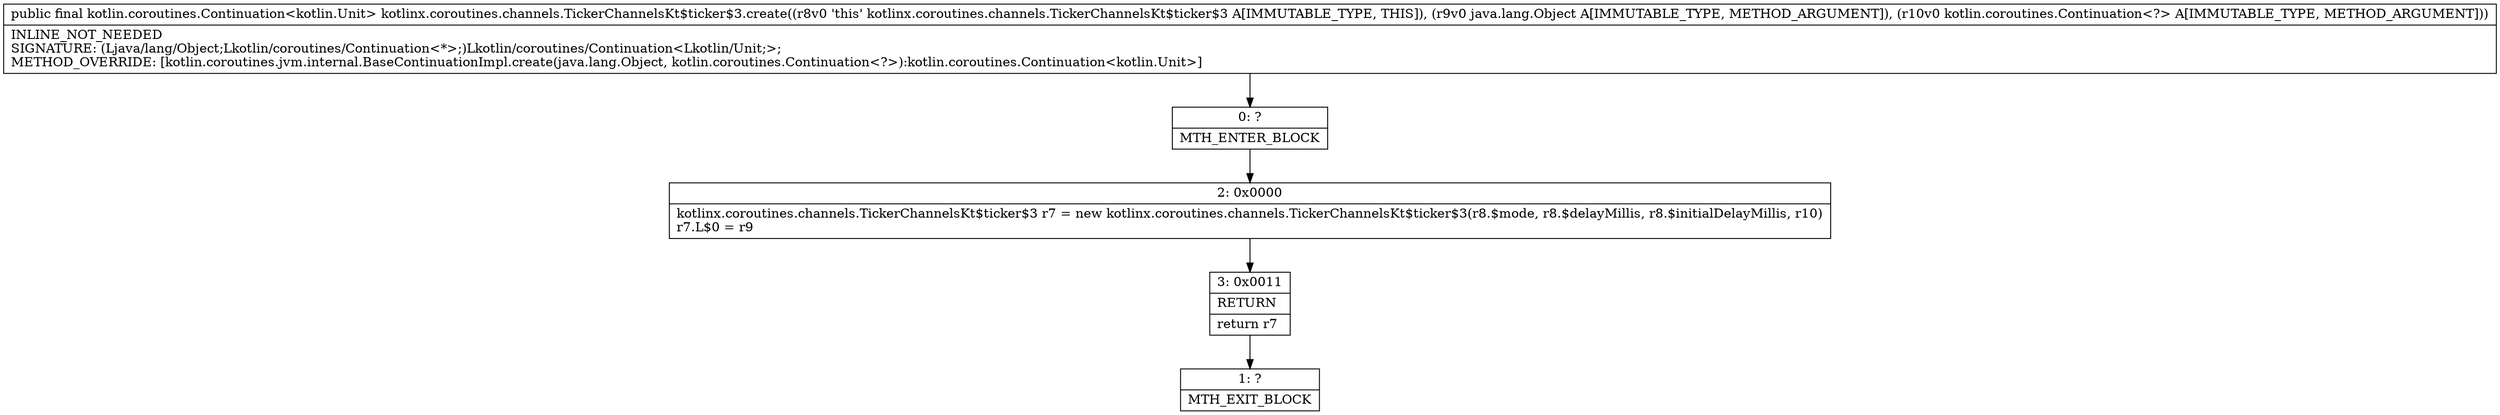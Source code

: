 digraph "CFG forkotlinx.coroutines.channels.TickerChannelsKt$ticker$3.create(Ljava\/lang\/Object;Lkotlin\/coroutines\/Continuation;)Lkotlin\/coroutines\/Continuation;" {
Node_0 [shape=record,label="{0\:\ ?|MTH_ENTER_BLOCK\l}"];
Node_2 [shape=record,label="{2\:\ 0x0000|kotlinx.coroutines.channels.TickerChannelsKt$ticker$3 r7 = new kotlinx.coroutines.channels.TickerChannelsKt$ticker$3(r8.$mode, r8.$delayMillis, r8.$initialDelayMillis, r10)\lr7.L$0 = r9\l}"];
Node_3 [shape=record,label="{3\:\ 0x0011|RETURN\l|return r7\l}"];
Node_1 [shape=record,label="{1\:\ ?|MTH_EXIT_BLOCK\l}"];
MethodNode[shape=record,label="{public final kotlin.coroutines.Continuation\<kotlin.Unit\> kotlinx.coroutines.channels.TickerChannelsKt$ticker$3.create((r8v0 'this' kotlinx.coroutines.channels.TickerChannelsKt$ticker$3 A[IMMUTABLE_TYPE, THIS]), (r9v0 java.lang.Object A[IMMUTABLE_TYPE, METHOD_ARGUMENT]), (r10v0 kotlin.coroutines.Continuation\<?\> A[IMMUTABLE_TYPE, METHOD_ARGUMENT]))  | INLINE_NOT_NEEDED\lSIGNATURE: (Ljava\/lang\/Object;Lkotlin\/coroutines\/Continuation\<*\>;)Lkotlin\/coroutines\/Continuation\<Lkotlin\/Unit;\>;\lMETHOD_OVERRIDE: [kotlin.coroutines.jvm.internal.BaseContinuationImpl.create(java.lang.Object, kotlin.coroutines.Continuation\<?\>):kotlin.coroutines.Continuation\<kotlin.Unit\>]\l}"];
MethodNode -> Node_0;Node_0 -> Node_2;
Node_2 -> Node_3;
Node_3 -> Node_1;
}

